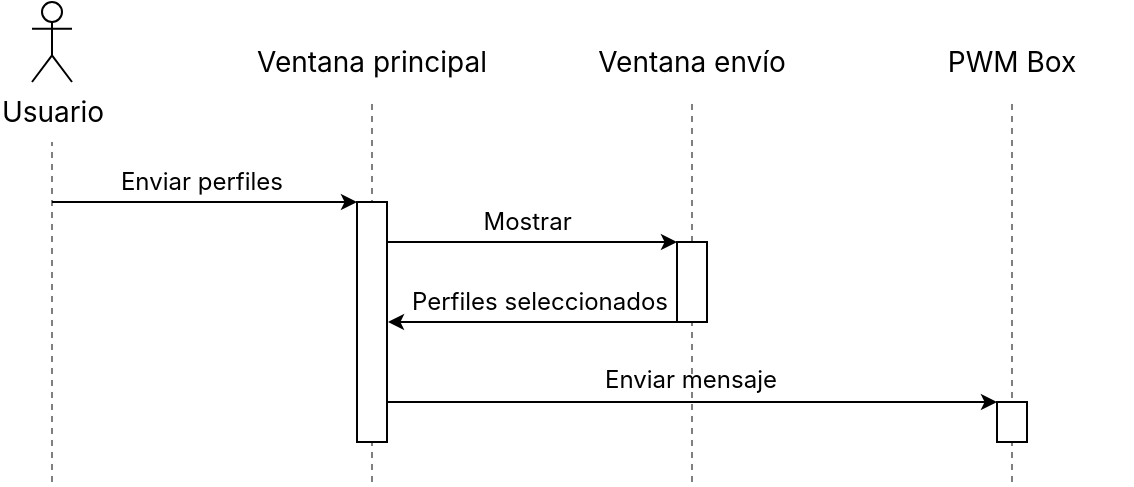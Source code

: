 <mxfile version="28.1.1">
  <diagram name="Page-1" id="2wJG4AdMnpz-NX_0Jba6">
    <mxGraphModel dx="604" dy="660" grid="1" gridSize="10" guides="1" tooltips="1" connect="1" arrows="1" fold="1" page="1" pageScale="1" pageWidth="827" pageHeight="1169" math="0" shadow="0">
      <root>
        <mxCell id="0" />
        <mxCell id="1" parent="0" />
        <mxCell id="FHpluklMEc05XA-YjI_r-1" value="&lt;font data-font-src=&quot;https://fonts.googleapis.com/css?family=Inter&quot; face=&quot;Inter&quot;&gt;Usuario&lt;/font&gt;" style="shape=umlActor;verticalLabelPosition=bottom;verticalAlign=top;html=1;outlineConnect=0;fontSize=14;" vertex="1" parent="1">
          <mxGeometry x="70" y="40" width="20" height="40" as="geometry" />
        </mxCell>
        <mxCell id="FHpluklMEc05XA-YjI_r-3" value="" style="endArrow=none;html=1;rounded=0;strokeColor=default;align=center;verticalAlign=middle;fontFamily=Helvetica;fontSize=12;fontColor=default;labelBackgroundColor=none;startSize=5;endSize=5;opacity=50;dashed=1;entryX=0.5;entryY=1;entryDx=0;entryDy=0;" edge="1" parent="1">
          <mxGeometry width="50" height="50" relative="1" as="geometry">
            <mxPoint x="240" y="280" as="sourcePoint" />
            <mxPoint x="240" y="90" as="targetPoint" />
          </mxGeometry>
        </mxCell>
        <mxCell id="FHpluklMEc05XA-YjI_r-4" value="&lt;font face=&quot;Inter&quot;&gt;Ventana principal&lt;/font&gt;" style="text;html=1;align=center;verticalAlign=middle;whiteSpace=wrap;rounded=0;fontFamily=Helvetica;fontSize=14;fontColor=default;labelBackgroundColor=none;" vertex="1" parent="1">
          <mxGeometry x="180" y="50" width="120" height="40" as="geometry" />
        </mxCell>
        <mxCell id="FHpluklMEc05XA-YjI_r-5" value="" style="endArrow=none;html=1;rounded=0;strokeColor=default;align=center;verticalAlign=middle;fontFamily=Helvetica;fontSize=12;fontColor=default;labelBackgroundColor=none;startSize=5;endSize=5;opacity=50;dashed=1;" edge="1" parent="1">
          <mxGeometry width="50" height="50" relative="1" as="geometry">
            <mxPoint x="80" y="280" as="sourcePoint" />
            <mxPoint x="80" y="110" as="targetPoint" />
          </mxGeometry>
        </mxCell>
        <mxCell id="FHpluklMEc05XA-YjI_r-6" style="edgeStyle=none;shape=connector;rounded=0;orthogonalLoop=1;jettySize=auto;html=1;strokeColor=default;align=center;verticalAlign=middle;fontFamily=Helvetica;fontSize=13;fontColor=default;labelBackgroundColor=default;startSize=5;endArrow=classic;endSize=5;exitX=1;exitY=0.5;exitDx=0;exitDy=0;entryX=0;entryY=0;entryDx=0;entryDy=0;" edge="1" parent="1" target="FHpluklMEc05XA-YjI_r-7">
          <mxGeometry relative="1" as="geometry">
            <mxPoint x="80" y="140" as="sourcePoint" />
            <mxPoint x="170" y="140" as="targetPoint" />
          </mxGeometry>
        </mxCell>
        <mxCell id="FHpluklMEc05XA-YjI_r-7" value="" style="rounded=0;whiteSpace=wrap;html=1;" vertex="1" parent="1">
          <mxGeometry x="232.5" y="140" width="15" height="120" as="geometry" />
        </mxCell>
        <mxCell id="FHpluklMEc05XA-YjI_r-11" value="Enviar perfiles" style="text;html=1;align=center;verticalAlign=middle;whiteSpace=wrap;rounded=0;fontFamily=Inter;fontSource=https%3A%2F%2Ffonts.googleapis.com%2Fcss%3Ffamily%3DInter;" vertex="1" parent="1">
          <mxGeometry x="80" y="120" width="150" height="20" as="geometry" />
        </mxCell>
        <mxCell id="FHpluklMEc05XA-YjI_r-12" style="edgeStyle=none;shape=connector;rounded=0;orthogonalLoop=1;jettySize=auto;html=1;strokeColor=default;align=center;verticalAlign=middle;fontFamily=Helvetica;fontSize=13;fontColor=default;labelBackgroundColor=default;startSize=5;endArrow=classic;endSize=5;exitX=1;exitY=0.5;exitDx=0;exitDy=0;entryX=0;entryY=0;entryDx=0;entryDy=0;" edge="1" parent="1" target="FHpluklMEc05XA-YjI_r-16">
          <mxGeometry relative="1" as="geometry">
            <mxPoint x="247.5" y="160" as="sourcePoint" />
            <mxPoint x="380.5" y="160" as="targetPoint" />
          </mxGeometry>
        </mxCell>
        <mxCell id="FHpluklMEc05XA-YjI_r-13" value="Mostrar&amp;nbsp;" style="text;html=1;align=center;verticalAlign=middle;whiteSpace=wrap;rounded=0;fontFamily=Inter;fontSource=https%3A%2F%2Ffonts.googleapis.com%2Fcss%3Ffamily%3DInter;" vertex="1" parent="1">
          <mxGeometry x="247.5" y="140" width="142.5" height="20" as="geometry" />
        </mxCell>
        <mxCell id="FHpluklMEc05XA-YjI_r-14" value="" style="endArrow=none;html=1;rounded=0;strokeColor=default;align=center;verticalAlign=middle;fontFamily=Helvetica;fontSize=12;fontColor=default;labelBackgroundColor=none;startSize=5;endSize=5;opacity=50;dashed=1;entryX=0.5;entryY=1;entryDx=0;entryDy=0;" edge="1" parent="1">
          <mxGeometry width="50" height="50" relative="1" as="geometry">
            <mxPoint x="400" y="280" as="sourcePoint" />
            <mxPoint x="400" y="90" as="targetPoint" />
          </mxGeometry>
        </mxCell>
        <mxCell id="FHpluklMEc05XA-YjI_r-15" value="&lt;font face=&quot;Inter&quot;&gt;Ventana envío&lt;/font&gt;" style="text;html=1;align=center;verticalAlign=middle;whiteSpace=wrap;rounded=0;fontFamily=Helvetica;fontSize=14;fontColor=default;labelBackgroundColor=none;" vertex="1" parent="1">
          <mxGeometry x="340" y="50" width="120" height="40" as="geometry" />
        </mxCell>
        <mxCell id="FHpluklMEc05XA-YjI_r-16" value="" style="rounded=0;whiteSpace=wrap;html=1;" vertex="1" parent="1">
          <mxGeometry x="392.5" y="160" width="15" height="40" as="geometry" />
        </mxCell>
        <mxCell id="FHpluklMEc05XA-YjI_r-17" style="edgeStyle=none;shape=connector;rounded=0;orthogonalLoop=1;jettySize=auto;html=1;strokeColor=default;align=center;verticalAlign=middle;fontFamily=Helvetica;fontSize=13;fontColor=default;labelBackgroundColor=default;startSize=5;endArrow=classic;endSize=5;exitX=0;exitY=1;exitDx=0;exitDy=0;" edge="1" parent="1" source="FHpluklMEc05XA-YjI_r-16">
          <mxGeometry relative="1" as="geometry">
            <mxPoint x="264.5" y="240" as="sourcePoint" />
            <mxPoint x="248" y="200" as="targetPoint" />
          </mxGeometry>
        </mxCell>
        <mxCell id="FHpluklMEc05XA-YjI_r-18" value="Perfiles seleccionados" style="text;html=1;align=center;verticalAlign=middle;whiteSpace=wrap;rounded=0;fontFamily=Inter;fontSource=https%3A%2F%2Ffonts.googleapis.com%2Fcss%3Ffamily%3DInter;" vertex="1" parent="1">
          <mxGeometry x="255" y="180" width="137.5" height="20" as="geometry" />
        </mxCell>
        <mxCell id="FHpluklMEc05XA-YjI_r-19" value="" style="endArrow=none;html=1;rounded=0;strokeColor=default;align=center;verticalAlign=middle;fontFamily=Helvetica;fontSize=12;fontColor=default;labelBackgroundColor=none;startSize=5;endSize=5;opacity=50;dashed=1;entryX=0.5;entryY=1;entryDx=0;entryDy=0;" edge="1" parent="1">
          <mxGeometry width="50" height="50" relative="1" as="geometry">
            <mxPoint x="560" y="280" as="sourcePoint" />
            <mxPoint x="560" y="90" as="targetPoint" />
          </mxGeometry>
        </mxCell>
        <mxCell id="FHpluklMEc05XA-YjI_r-20" value="&lt;font face=&quot;Inter&quot;&gt;PWM Box&lt;/font&gt;" style="text;html=1;align=center;verticalAlign=middle;whiteSpace=wrap;rounded=0;fontFamily=Helvetica;fontSize=14;fontColor=default;labelBackgroundColor=none;" vertex="1" parent="1">
          <mxGeometry x="500" y="50" width="120" height="40" as="geometry" />
        </mxCell>
        <mxCell id="FHpluklMEc05XA-YjI_r-21" value="" style="rounded=0;whiteSpace=wrap;html=1;" vertex="1" parent="1">
          <mxGeometry x="552.5" y="240" width="15" height="20" as="geometry" />
        </mxCell>
        <mxCell id="FHpluklMEc05XA-YjI_r-23" style="edgeStyle=none;shape=connector;rounded=0;orthogonalLoop=1;jettySize=auto;html=1;strokeColor=default;align=center;verticalAlign=middle;fontFamily=Helvetica;fontSize=13;fontColor=default;labelBackgroundColor=default;startSize=5;endArrow=classic;endSize=5;entryX=0;entryY=0;entryDx=0;entryDy=0;" edge="1" parent="1" target="FHpluklMEc05XA-YjI_r-21">
          <mxGeometry relative="1" as="geometry">
            <mxPoint x="247" y="240" as="sourcePoint" />
            <mxPoint x="400" y="240" as="targetPoint" />
          </mxGeometry>
        </mxCell>
        <mxCell id="FHpluklMEc05XA-YjI_r-24" value="Enviar mensaje" style="text;html=1;align=center;verticalAlign=middle;whiteSpace=wrap;rounded=0;fontFamily=Inter;fontSource=https%3A%2F%2Ffonts.googleapis.com%2Fcss%3Ffamily%3DInter;" vertex="1" parent="1">
          <mxGeometry x="247.5" y="219.17" width="302.5" height="20" as="geometry" />
        </mxCell>
      </root>
    </mxGraphModel>
  </diagram>
</mxfile>
